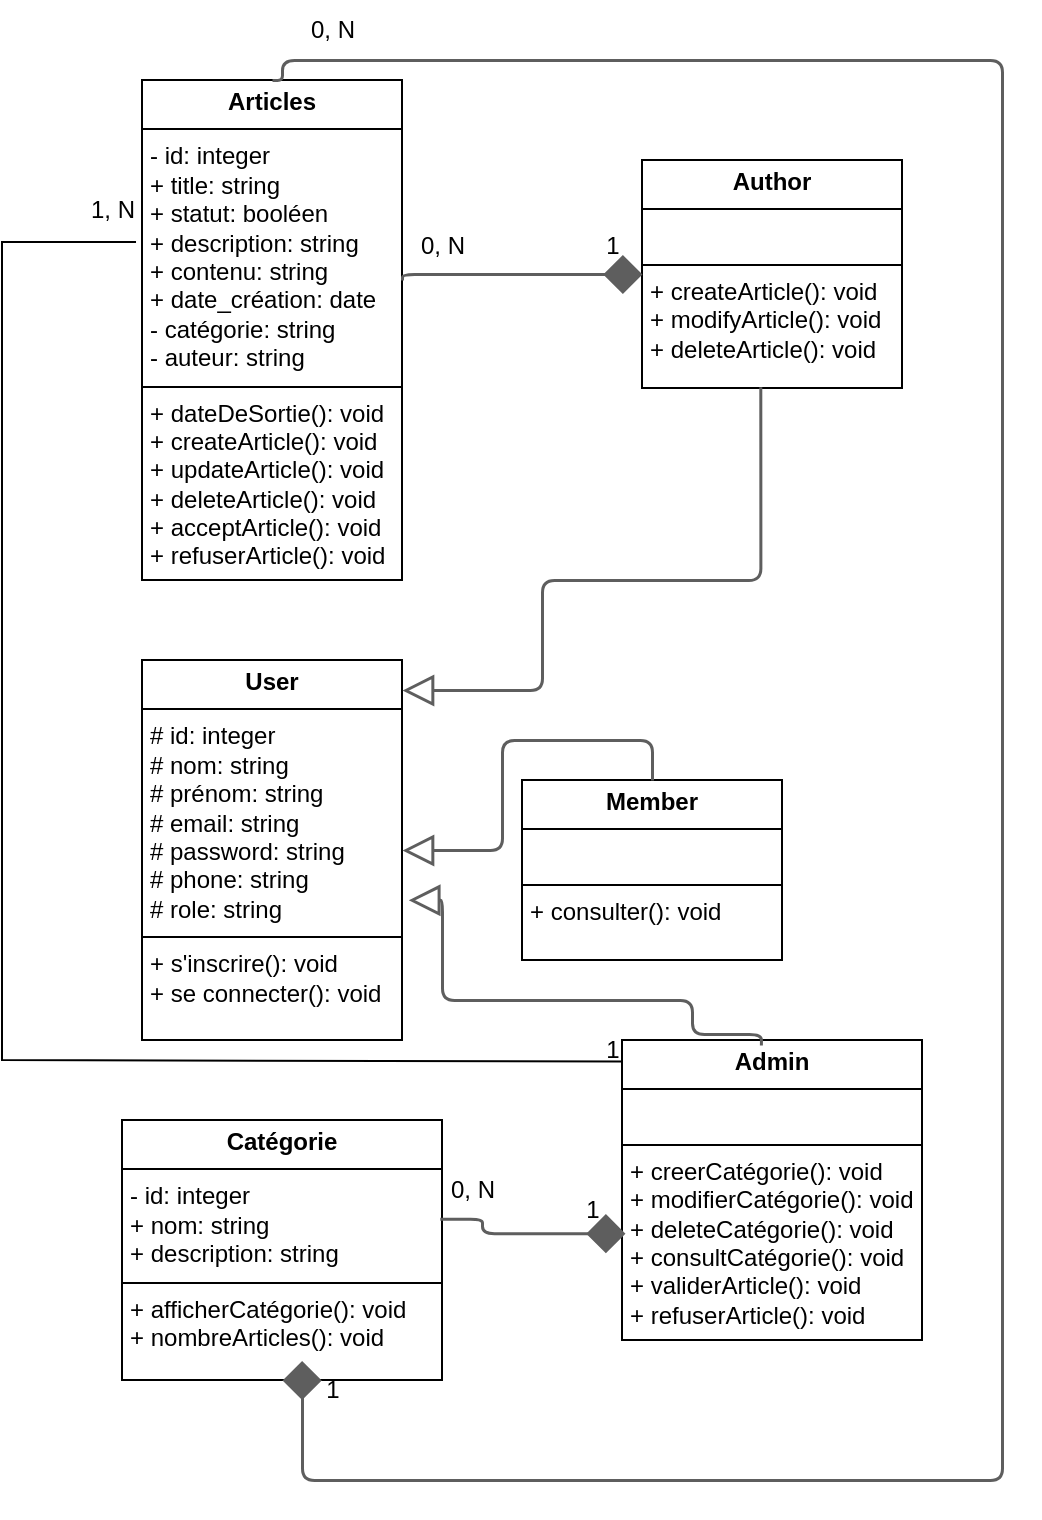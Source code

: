<mxfile>
    <diagram id="fe1XORGUPDKmCbSIgcdL" name="Page-1">
        <mxGraphModel dx="1900" dy="2628" grid="1" gridSize="10" guides="1" tooltips="1" connect="1" arrows="1" fold="1" page="1" pageScale="1" pageWidth="850" pageHeight="1100" math="0" shadow="0">
            <root>
                <mxCell id="0"/>
                <mxCell id="1" parent="0"/>
                <mxCell id="12" value="&lt;p style=&quot;margin:0px;margin-top:4px;text-align:center;&quot;&gt;&lt;b&gt;User&lt;/b&gt;&lt;/p&gt;&lt;hr size=&quot;1&quot; style=&quot;border-style:solid;&quot;&gt;&lt;p style=&quot;margin:0px;margin-left:4px;&quot;&gt;# id: integer&lt;/p&gt;&lt;p style=&quot;margin:0px;margin-left:4px;&quot;&gt;# nom: string&lt;/p&gt;&lt;p style=&quot;margin: 0px 0px 0px 4px;&quot;&gt;# prénom: string&lt;/p&gt;&lt;p style=&quot;margin:0px;margin-left:4px;&quot;&gt;# email&lt;span style=&quot;background-color: transparent; color: light-dark(rgb(0, 0, 0), rgb(255, 255, 255));&quot;&gt;: string&lt;/span&gt;&lt;/p&gt;&lt;p style=&quot;margin:0px;margin-left:4px;&quot;&gt;# password&lt;span style=&quot;background-color: transparent; color: light-dark(rgb(0, 0, 0), rgb(255, 255, 255));&quot;&gt;: string&lt;/span&gt;&lt;/p&gt;&lt;p style=&quot;margin:0px;margin-left:4px;&quot;&gt;&lt;span style=&quot;background-color: transparent; color: light-dark(rgb(0, 0, 0), rgb(255, 255, 255));&quot;&gt;# phone: string&lt;/span&gt;&lt;/p&gt;&lt;p style=&quot;margin:0px;margin-left:4px;&quot;&gt;# role: string&lt;/p&gt;&lt;hr size=&quot;1&quot; style=&quot;border-style:solid;&quot;&gt;&lt;p style=&quot;margin:0px;margin-left:4px;&quot;&gt;+ s'inscrire(): void&lt;/p&gt;&lt;p style=&quot;margin: 0px 0px 0px 4px;&quot;&gt;+ se connecter(): void&lt;/p&gt;&lt;p style=&quot;margin: 0px 0px 0px 4px;&quot;&gt;&lt;br&gt;&lt;/p&gt;" style="verticalAlign=top;align=left;overflow=fill;html=1;whiteSpace=wrap;" vertex="1" parent="1">
                    <mxGeometry x="840" y="-600" width="130" height="190" as="geometry"/>
                </mxCell>
                <mxCell id="13" value="&lt;p style=&quot;margin:0px;margin-top:4px;text-align:center;&quot;&gt;&lt;b&gt;Member&lt;/b&gt;&lt;/p&gt;&lt;hr size=&quot;1&quot; style=&quot;border-style:solid;&quot;&gt;&lt;p style=&quot;margin:0px;margin-left:4px;&quot;&gt;&lt;br&gt;&lt;/p&gt;&lt;hr size=&quot;1&quot; style=&quot;border-style:solid;&quot;&gt;&lt;p style=&quot;margin:0px;margin-left:4px;&quot;&gt;+ consulter(): void&lt;/p&gt;&lt;p style=&quot;margin:0px;margin-left:4px;&quot;&gt;&lt;br&gt;&lt;/p&gt;" style="verticalAlign=top;align=left;overflow=fill;html=1;whiteSpace=wrap;" vertex="1" parent="1">
                    <mxGeometry x="1030" y="-540" width="130" height="90" as="geometry"/>
                </mxCell>
                <mxCell id="14" value="&lt;p style=&quot;margin:0px;margin-top:4px;text-align:center;&quot;&gt;&lt;b&gt;Author&lt;/b&gt;&lt;/p&gt;&lt;hr size=&quot;1&quot; style=&quot;border-style:solid;&quot;&gt;&lt;p style=&quot;margin:0px;margin-left:4px;&quot;&gt;&lt;br&gt;&lt;/p&gt;&lt;hr size=&quot;1&quot; style=&quot;border-style:solid;&quot;&gt;&lt;p style=&quot;margin: 0px 0px 0px 4px;&quot;&gt;+ createArticle(): void&lt;/p&gt;&lt;p style=&quot;margin: 0px 0px 0px 4px;&quot;&gt;+ modifyArticle(): void&lt;/p&gt;&lt;p style=&quot;margin: 0px 0px 0px 4px;&quot;&gt;+ deleteArticle(): void&lt;/p&gt;" style="verticalAlign=top;align=left;overflow=fill;html=1;whiteSpace=wrap;" vertex="1" parent="1">
                    <mxGeometry x="1090" y="-850" width="130" height="114" as="geometry"/>
                </mxCell>
                <mxCell id="15" value="&lt;p style=&quot;margin:0px;margin-top:4px;text-align:center;&quot;&gt;&lt;b&gt;Admin&lt;/b&gt;&lt;/p&gt;&lt;hr size=&quot;1&quot; style=&quot;border-style:solid;&quot;&gt;&lt;p style=&quot;margin:0px;margin-left:4px;&quot;&gt;&lt;br&gt;&lt;/p&gt;&lt;hr size=&quot;1&quot; style=&quot;border-style:solid;&quot;&gt;&lt;p style=&quot;margin:0px;margin-left:4px;&quot;&gt;+ creerCatégorie(): void&lt;/p&gt;&lt;p style=&quot;margin:0px;margin-left:4px;&quot;&gt;+ modifierCatégorie&lt;span style=&quot;background-color: transparent; color: light-dark(rgb(0, 0, 0), rgb(255, 255, 255));&quot;&gt;(): void&lt;/span&gt;&lt;/p&gt;&lt;p style=&quot;margin:0px;margin-left:4px;&quot;&gt;+ deleteCatégorie&lt;span style=&quot;background-color: transparent; color: light-dark(rgb(0, 0, 0), rgb(255, 255, 255));&quot;&gt;(): void&lt;/span&gt;&lt;/p&gt;&lt;p style=&quot;margin:0px;margin-left:4px;&quot;&gt;+ consultCatégorie&lt;span style=&quot;background-color: transparent; color: light-dark(rgb(0, 0, 0), rgb(255, 255, 255));&quot;&gt;(): void&lt;/span&gt;&lt;/p&gt;&lt;p style=&quot;margin:0px;margin-left:4px;&quot;&gt;+ validerArticle&lt;span style=&quot;background-color: transparent; color: light-dark(rgb(0, 0, 0), rgb(255, 255, 255));&quot;&gt;(): void&lt;/span&gt;&lt;/p&gt;&lt;p style=&quot;margin:0px;margin-left:4px;&quot;&gt;+ refuserArticle&lt;span style=&quot;background-color: transparent; color: light-dark(rgb(0, 0, 0), rgb(255, 255, 255));&quot;&gt;(): void&lt;/span&gt;&lt;/p&gt;" style="verticalAlign=top;align=left;overflow=fill;html=1;whiteSpace=wrap;" vertex="1" parent="1">
                    <mxGeometry x="1080" y="-410" width="150" height="150" as="geometry"/>
                </mxCell>
                <mxCell id="16" value="&lt;p style=&quot;margin:0px;margin-top:4px;text-align:center;&quot;&gt;&lt;b&gt;Articles&lt;/b&gt;&lt;/p&gt;&lt;hr size=&quot;1&quot; style=&quot;border-style:solid;&quot;&gt;&lt;p style=&quot;margin:0px;margin-left:4px;&quot;&gt;- id: integer&lt;/p&gt;&lt;p style=&quot;margin:0px;margin-left:4px;&quot;&gt;+ title: string&lt;/p&gt;&lt;p style=&quot;margin:0px;margin-left:4px;&quot;&gt;+ statut: booléen&lt;/p&gt;&lt;p style=&quot;margin:0px;margin-left:4px;&quot;&gt;+ description: string&lt;/p&gt;&lt;p style=&quot;margin:0px;margin-left:4px;&quot;&gt;+ contenu: string&lt;/p&gt;&lt;p style=&quot;margin:0px;margin-left:4px;&quot;&gt;+ date_création: date&lt;/p&gt;&lt;p style=&quot;margin:0px;margin-left:4px;&quot;&gt;- catégorie: string&lt;/p&gt;&lt;p style=&quot;margin:0px;margin-left:4px;&quot;&gt;- auteur: string&lt;/p&gt;&lt;hr size=&quot;1&quot; style=&quot;border-style:solid;&quot;&gt;&lt;p style=&quot;margin:0px;margin-left:4px;&quot;&gt;+ dateDeSortie(): void&lt;/p&gt;&lt;p style=&quot;margin:0px;margin-left:4px;&quot;&gt;+ createArticle(): void&lt;/p&gt;&lt;p style=&quot;margin:0px;margin-left:4px;&quot;&gt;+ updateArticle&lt;span style=&quot;background-color: transparent; color: light-dark(rgb(0, 0, 0), rgb(255, 255, 255));&quot;&gt;(): void&lt;/span&gt;&lt;/p&gt;&lt;p style=&quot;margin:0px;margin-left:4px;&quot;&gt;+ deleteArticle&lt;span style=&quot;background-color: transparent; color: light-dark(rgb(0, 0, 0), rgb(255, 255, 255));&quot;&gt;(): void&lt;/span&gt;&lt;/p&gt;&lt;p style=&quot;margin:0px;margin-left:4px;&quot;&gt;+ acceptArticle&lt;span style=&quot;background-color: transparent; color: light-dark(rgb(0, 0, 0), rgb(255, 255, 255));&quot;&gt;(): void&lt;/span&gt;&lt;/p&gt;&lt;p style=&quot;margin:0px;margin-left:4px;&quot;&gt;+ refuserArticle&lt;span style=&quot;background-color: transparent; color: light-dark(rgb(0, 0, 0), rgb(255, 255, 255));&quot;&gt;(): void&lt;/span&gt;&lt;/p&gt;&lt;p style=&quot;margin:0px;margin-left:4px;&quot;&gt;&lt;br&gt;&lt;/p&gt;&lt;p style=&quot;margin:0px;margin-left:4px;&quot;&gt;&lt;br&gt;&lt;/p&gt;" style="verticalAlign=top;align=left;overflow=fill;html=1;whiteSpace=wrap;" vertex="1" parent="1">
                    <mxGeometry x="840" y="-890" width="130" height="250" as="geometry"/>
                </mxCell>
                <mxCell id="17" value="&lt;p style=&quot;margin:0px;margin-top:4px;text-align:center;&quot;&gt;&lt;b&gt;Catégorie&lt;/b&gt;&lt;/p&gt;&lt;hr size=&quot;1&quot; style=&quot;border-style:solid;&quot;&gt;&lt;p style=&quot;margin:0px;margin-left:4px;&quot;&gt;- id: integer&lt;/p&gt;&lt;p style=&quot;margin:0px;margin-left:4px;&quot;&gt;+ nom: string&lt;/p&gt;&lt;p style=&quot;margin:0px;margin-left:4px;&quot;&gt;+ description: string&lt;/p&gt;&lt;hr size=&quot;1&quot; style=&quot;border-style:solid;&quot;&gt;&lt;p style=&quot;margin:0px;margin-left:4px;&quot;&gt;+ afficherCatégorie&lt;span style=&quot;background-color: transparent; color: light-dark(rgb(0, 0, 0), rgb(255, 255, 255));&quot;&gt;(): void&lt;/span&gt;&lt;/p&gt;&lt;p style=&quot;margin:0px;margin-left:4px;&quot;&gt;+ nombreArticles&lt;span style=&quot;background-color: transparent; color: light-dark(rgb(0, 0, 0), rgb(255, 255, 255));&quot;&gt;(): void&lt;/span&gt;&lt;/p&gt;" style="verticalAlign=top;align=left;overflow=fill;html=1;whiteSpace=wrap;" vertex="1" parent="1">
                    <mxGeometry x="830" y="-370" width="160" height="130" as="geometry"/>
                </mxCell>
                <mxCell id="18" value="" style="html=1;jettySize=18;whiteSpace=wrap;fontSize=13;strokeColor=#5E5E5E;strokeWidth=1.5;rounded=1;arcSize=12;edgeStyle=orthogonalEdgeStyle;startArrow=block;startFill=0;startSize=12;endArrow=none;entryX=0.5;entryY=0;lucidId=.yJyT438RPJM;entryDx=0;entryDy=0;exitX=1;exitY=0.5;exitDx=0;exitDy=0;" edge="1" parent="1" source="12" target="13">
                    <mxGeometry width="100" height="100" relative="1" as="geometry">
                        <Array as="points">
                            <mxPoint x="1020" y="-505"/>
                            <mxPoint x="1020" y="-560"/>
                            <mxPoint x="1095" y="-560"/>
                        </Array>
                        <mxPoint x="970" y="-600" as="sourcePoint"/>
                        <mxPoint x="1100" y="-620" as="targetPoint"/>
                    </mxGeometry>
                </mxCell>
                <mxCell id="19" value="" style="html=1;jettySize=18;whiteSpace=wrap;fontSize=13;strokeColor=#5E5E5E;strokeWidth=1.5;rounded=1;arcSize=12;edgeStyle=orthogonalEdgeStyle;startArrow=block;startFill=0;startSize=12;endArrow=none;entryX=0.455;entryY=0.994;lucidId=.yJyT438RPJM;entryDx=0;entryDy=0;exitX=1;exitY=0.079;exitDx=0;exitDy=0;entryPerimeter=0;exitPerimeter=0;" edge="1" parent="1" source="12" target="14">
                    <mxGeometry width="100" height="100" relative="1" as="geometry">
                        <Array as="points">
                            <mxPoint x="1040" y="-585"/>
                            <mxPoint x="1040" y="-640"/>
                            <mxPoint x="1149" y="-640"/>
                        </Array>
                        <mxPoint x="1030" y="-585.03" as="sourcePoint"/>
                        <mxPoint x="1155" y="-620.03" as="targetPoint"/>
                    </mxGeometry>
                </mxCell>
                <mxCell id="20" value="" style="html=1;jettySize=18;whiteSpace=wrap;fontSize=13;strokeColor=#5E5E5E;strokeWidth=1.5;rounded=1;arcSize=12;edgeStyle=orthogonalEdgeStyle;startArrow=block;startFill=0;startSize=12;endArrow=none;lucidId=.yJyT438RPJM;exitX=1.024;exitY=0.631;exitDx=0;exitDy=0;exitPerimeter=0;entryX=0.463;entryY=0.017;entryDx=0;entryDy=0;entryPerimeter=0;" edge="1" parent="1" source="12" target="15">
                    <mxGeometry width="100" height="100" relative="1" as="geometry">
                        <Array as="points">
                            <mxPoint x="990" y="-480"/>
                            <mxPoint x="990" y="-430"/>
                            <mxPoint x="1115" y="-430"/>
                            <mxPoint x="1115" y="-413"/>
                            <mxPoint x="1149" y="-413"/>
                        </Array>
                        <mxPoint x="990" y="-485" as="sourcePoint"/>
                        <mxPoint x="1152" y="-413" as="targetPoint"/>
                    </mxGeometry>
                </mxCell>
                <mxCell id="21" value="" style="html=1;jettySize=18;whiteSpace=wrap;fontSize=13;strokeColor=#5E5E5E;strokeWidth=1.5;rounded=1;arcSize=12;edgeStyle=orthogonalEdgeStyle;startArrow=diamond;startFill=1;startSize=16;endArrow=none;exitX=0;exitY=0.5;entryX=1;entryY=0.4;entryPerimeter=0;lucidId=.yJyT438RPJM;entryDx=0;entryDy=0;exitDx=0;exitDy=0;" edge="1" parent="1" source="14" target="16">
                    <mxGeometry width="100" height="100" relative="1" as="geometry">
                        <Array as="points">
                            <mxPoint x="970" y="-793"/>
                        </Array>
                        <mxPoint x="1435" y="-106" as="sourcePoint"/>
                        <mxPoint x="1270" y="-340" as="targetPoint"/>
                    </mxGeometry>
                </mxCell>
                <mxCell id="22" value="" style="html=1;jettySize=18;whiteSpace=wrap;fontSize=13;strokeColor=#5E5E5E;strokeWidth=1.5;rounded=1;arcSize=12;edgeStyle=orthogonalEdgeStyle;startArrow=diamond;startFill=1;startSize=16;endArrow=none;entryX=0.5;entryY=0;lucidId=.yJyT438RPJM;entryDx=0;entryDy=0;exitX=0.5;exitY=1;exitDx=0;exitDy=0;" edge="1" parent="1" source="17" target="16">
                    <mxGeometry width="100" height="100" relative="1" as="geometry">
                        <Array as="points">
                            <mxPoint x="920" y="-190"/>
                            <mxPoint x="1270" y="-190"/>
                            <mxPoint x="1270" y="-900"/>
                            <mxPoint x="910" y="-900"/>
                            <mxPoint x="910" y="-890"/>
                        </Array>
                        <mxPoint x="1400" y="-130" as="sourcePoint"/>
                        <mxPoint x="910" y="-897" as="targetPoint"/>
                    </mxGeometry>
                </mxCell>
                <mxCell id="23" value="" style="html=1;jettySize=18;whiteSpace=wrap;fontSize=13;strokeColor=#5E5E5E;strokeWidth=1.5;rounded=1;arcSize=12;edgeStyle=orthogonalEdgeStyle;startArrow=diamond;startFill=1;startSize=16;endArrow=none;exitX=0.01;exitY=0.644;entryX=0.993;entryY=0.38;entryPerimeter=0;lucidId=.yJyT438RPJM;entryDx=0;entryDy=0;exitDx=0;exitDy=0;exitPerimeter=0;" edge="1" parent="1" source="15" target="17">
                    <mxGeometry width="100" height="100" relative="1" as="geometry">
                        <Array as="points">
                            <mxPoint x="1010" y="-313"/>
                            <mxPoint x="1010" y="-321"/>
                        </Array>
                        <mxPoint x="1120" y="-320" as="sourcePoint"/>
                        <mxPoint x="1000" y="-317" as="targetPoint"/>
                    </mxGeometry>
                </mxCell>
                <mxCell id="24" value="1" style="text;html=1;align=center;verticalAlign=middle;resizable=0;points=[];autosize=1;strokeColor=none;fillColor=none;" vertex="1" parent="1">
                    <mxGeometry x="1060" y="-822" width="30" height="30" as="geometry"/>
                </mxCell>
                <mxCell id="25" value="0, N" style="text;html=1;align=center;verticalAlign=middle;resizable=0;points=[];autosize=1;strokeColor=none;fillColor=none;" vertex="1" parent="1">
                    <mxGeometry x="965" y="-822" width="50" height="30" as="geometry"/>
                </mxCell>
                <mxCell id="26" value="1" style="text;html=1;align=center;verticalAlign=middle;resizable=0;points=[];autosize=1;strokeColor=none;fillColor=none;" vertex="1" parent="1">
                    <mxGeometry x="1050" y="-340" width="30" height="30" as="geometry"/>
                </mxCell>
                <mxCell id="27" value="0, N" style="text;html=1;align=center;verticalAlign=middle;resizable=0;points=[];autosize=1;strokeColor=none;fillColor=none;" vertex="1" parent="1">
                    <mxGeometry x="980" y="-350" width="50" height="30" as="geometry"/>
                </mxCell>
                <mxCell id="28" value="1" style="text;html=1;align=center;verticalAlign=middle;resizable=0;points=[];autosize=1;strokeColor=none;fillColor=none;" vertex="1" parent="1">
                    <mxGeometry x="920" y="-250" width="30" height="30" as="geometry"/>
                </mxCell>
                <mxCell id="29" value="0, N" style="text;html=1;align=center;verticalAlign=middle;resizable=0;points=[];autosize=1;strokeColor=none;fillColor=none;" vertex="1" parent="1">
                    <mxGeometry x="910" y="-930" width="50" height="30" as="geometry"/>
                </mxCell>
                <mxCell id="30" value="" style="endArrow=none;html=1;rounded=0;entryX=-0.003;entryY=0.072;entryDx=0;entryDy=0;entryPerimeter=0;exitX=-0.023;exitY=0.324;exitDx=0;exitDy=0;exitPerimeter=0;" edge="1" parent="1" source="16" target="15">
                    <mxGeometry width="50" height="50" relative="1" as="geometry">
                        <mxPoint x="810" y="-811.032" as="sourcePoint"/>
                        <mxPoint x="900" y="-390" as="targetPoint"/>
                        <Array as="points">
                            <mxPoint x="770" y="-809"/>
                            <mxPoint x="770" y="-400"/>
                        </Array>
                    </mxGeometry>
                </mxCell>
                <mxCell id="31" value="1" style="text;html=1;align=center;verticalAlign=middle;resizable=0;points=[];autosize=1;strokeColor=none;fillColor=none;" vertex="1" parent="1">
                    <mxGeometry x="1060" y="-420" width="30" height="30" as="geometry"/>
                </mxCell>
                <mxCell id="32" value="1, N" style="text;html=1;align=center;verticalAlign=middle;resizable=0;points=[];autosize=1;strokeColor=none;fillColor=none;" vertex="1" parent="1">
                    <mxGeometry x="800" y="-840" width="50" height="30" as="geometry"/>
                </mxCell>
            </root>
        </mxGraphModel>
    </diagram>
</mxfile>